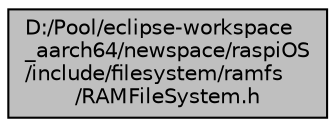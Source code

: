 digraph "D:/Pool/eclipse-workspace_aarch64/newspace/raspiOS/include/filesystem/ramfs/RAMFileSystem.h"
{
  edge [fontname="Helvetica",fontsize="10",labelfontname="Helvetica",labelfontsize="10"];
  node [fontname="Helvetica",fontsize="10",shape=record];
  Node1210 [label="D:/Pool/eclipse-workspace\l_aarch64/newspace/raspiOS\l/include/filesystem/ramfs\l/RAMFileSystem.h",height=0.2,width=0.4,color="black", fillcolor="grey75", style="filled", fontcolor="black"];
}
